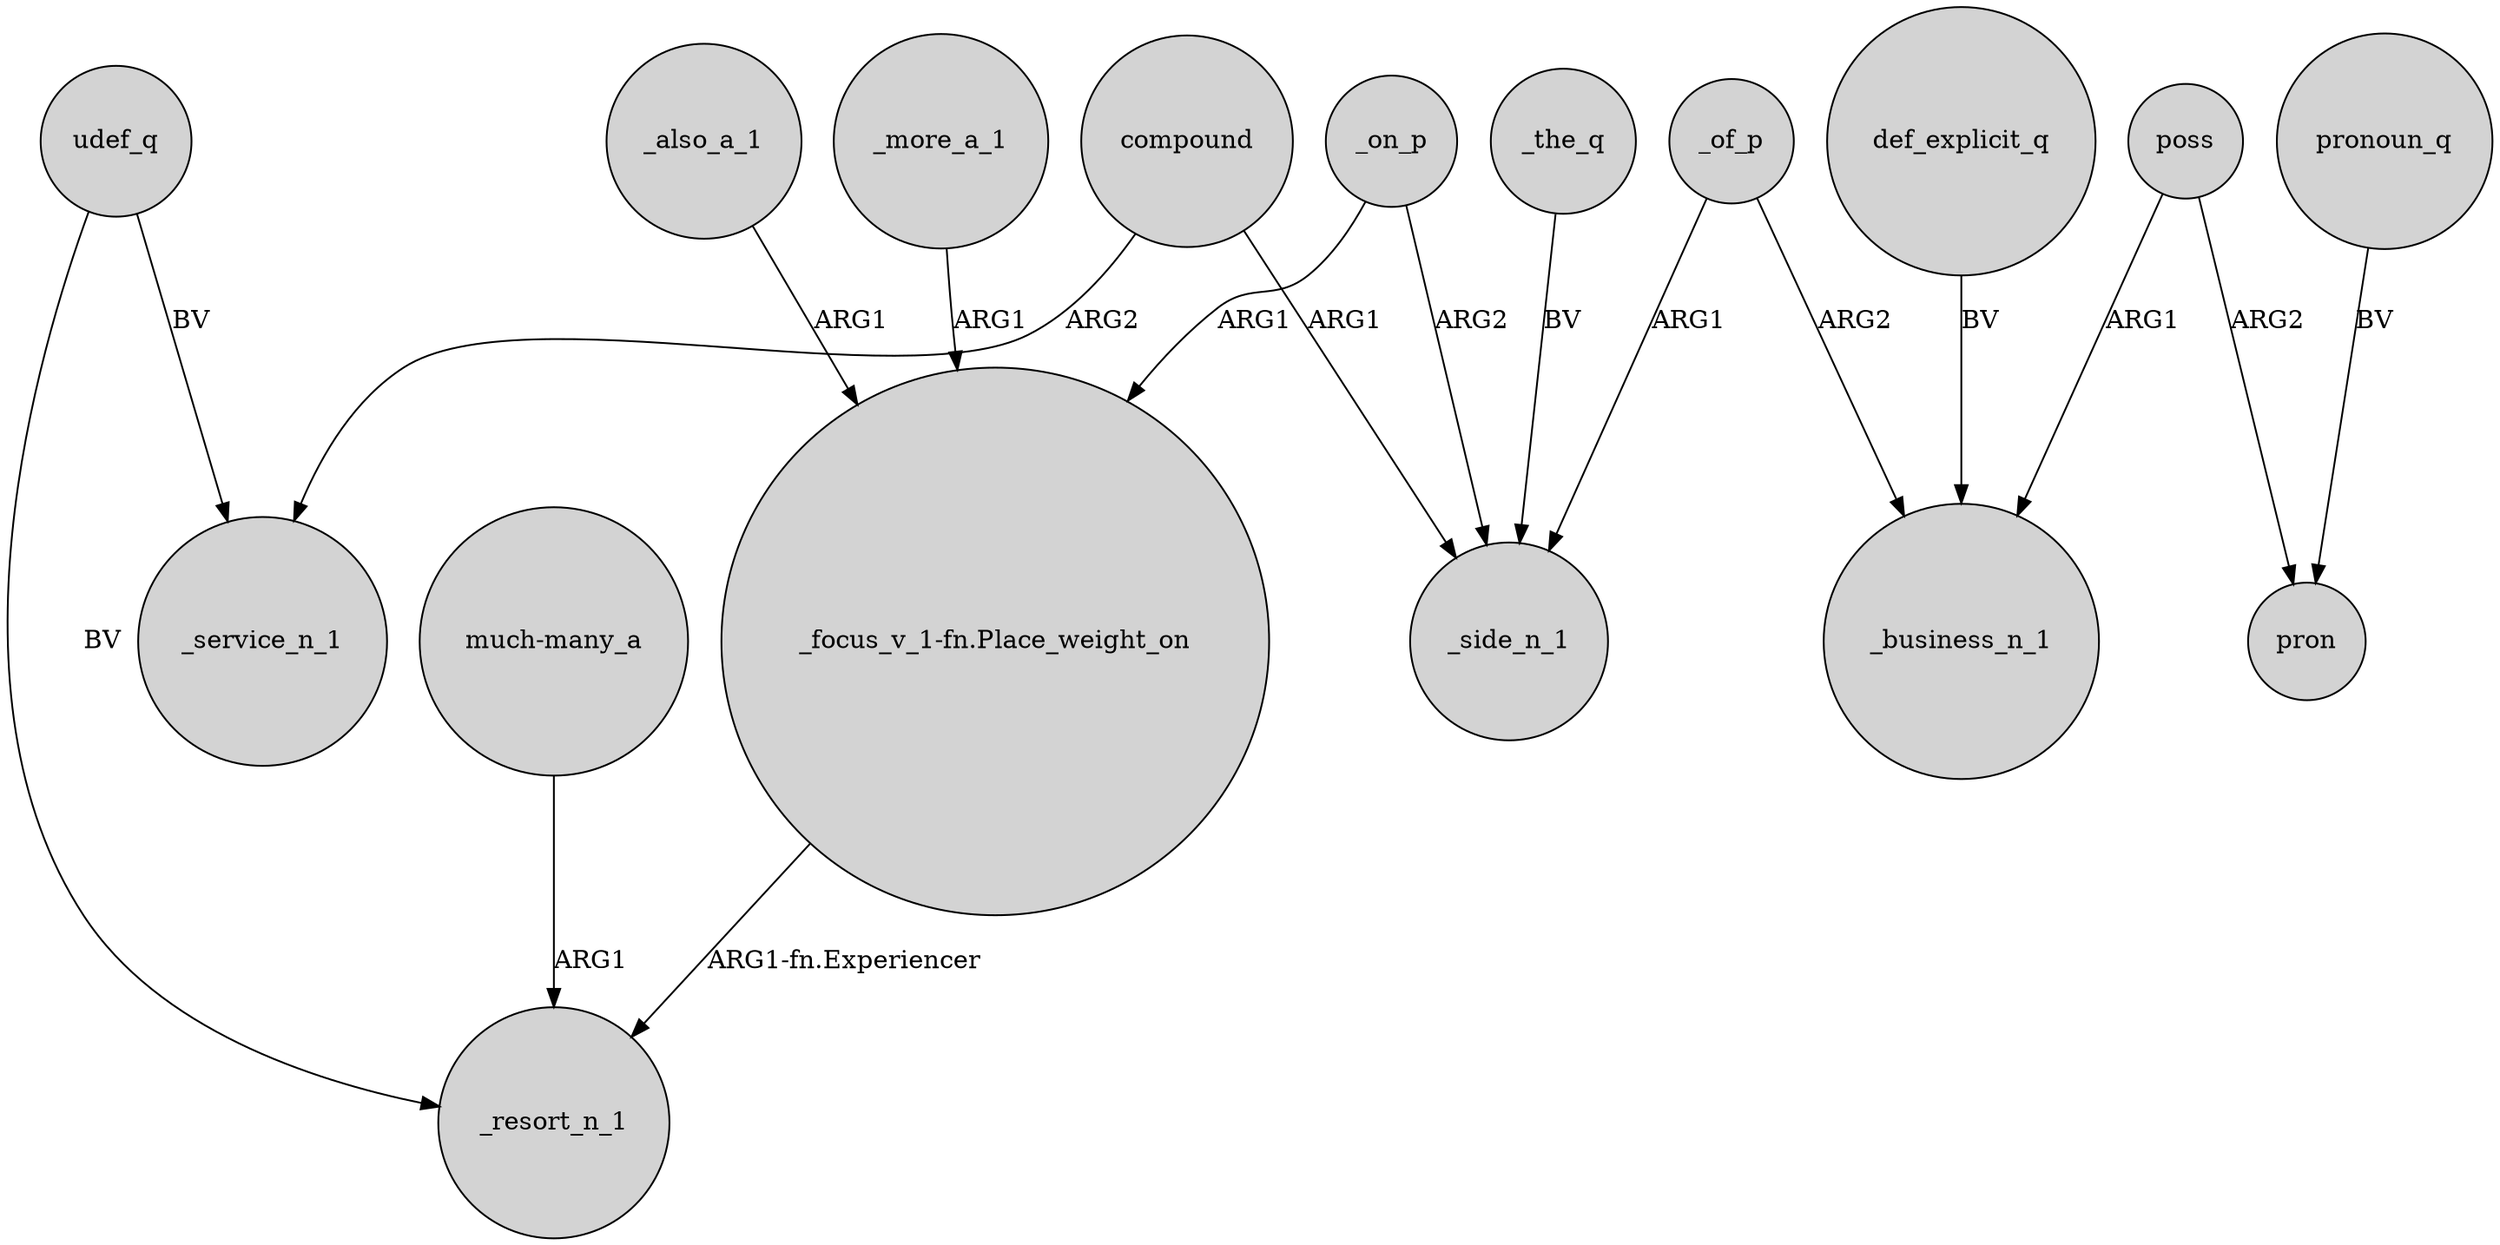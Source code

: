 digraph {
	node [shape=circle style=filled]
	udef_q -> _resort_n_1 [label=BV]
	_on_p -> "_focus_v_1-fn.Place_weight_on" [label=ARG1]
	"much-many_a" -> _resort_n_1 [label=ARG1]
	udef_q -> _service_n_1 [label=BV]
	_more_a_1 -> "_focus_v_1-fn.Place_weight_on" [label=ARG1]
	compound -> _service_n_1 [label=ARG2]
	poss -> pron [label=ARG2]
	pronoun_q -> pron [label=BV]
	_on_p -> _side_n_1 [label=ARG2]
	"_focus_v_1-fn.Place_weight_on" -> _resort_n_1 [label="ARG1-fn.Experiencer"]
	_of_p -> _business_n_1 [label=ARG2]
	_also_a_1 -> "_focus_v_1-fn.Place_weight_on" [label=ARG1]
	_the_q -> _side_n_1 [label=BV]
	compound -> _side_n_1 [label=ARG1]
	_of_p -> _side_n_1 [label=ARG1]
	def_explicit_q -> _business_n_1 [label=BV]
	poss -> _business_n_1 [label=ARG1]
}
